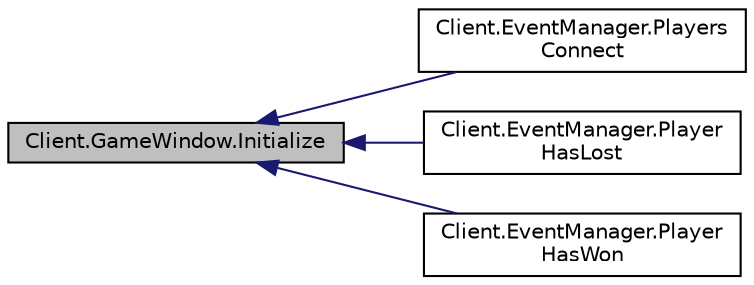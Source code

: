 digraph "Client.GameWindow.Initialize"
{
  edge [fontname="Helvetica",fontsize="10",labelfontname="Helvetica",labelfontsize="10"];
  node [fontname="Helvetica",fontsize="10",shape=record];
  rankdir="LR";
  Node10 [label="Client.GameWindow.Initialize",height=0.2,width=0.4,color="black", fillcolor="grey75", style="filled", fontcolor="black"];
  Node10 -> Node11 [dir="back",color="midnightblue",fontsize="10",style="solid",fontname="Helvetica"];
  Node11 [label="Client.EventManager.Players\lConnect",height=0.2,width=0.4,color="black", fillcolor="white", style="filled",URL="$class_client_1_1_event_manager.html#a8a67beed6389b1f6a1cab3742e7817ee"];
  Node10 -> Node12 [dir="back",color="midnightblue",fontsize="10",style="solid",fontname="Helvetica"];
  Node12 [label="Client.EventManager.Player\lHasLost",height=0.2,width=0.4,color="black", fillcolor="white", style="filled",URL="$class_client_1_1_event_manager.html#a7a71a3bd8b1c0ecd10b8286c50f6d79d"];
  Node10 -> Node13 [dir="back",color="midnightblue",fontsize="10",style="solid",fontname="Helvetica"];
  Node13 [label="Client.EventManager.Player\lHasWon",height=0.2,width=0.4,color="black", fillcolor="white", style="filled",URL="$class_client_1_1_event_manager.html#a460ff979d6d31a452e4374c3144f0805"];
}
